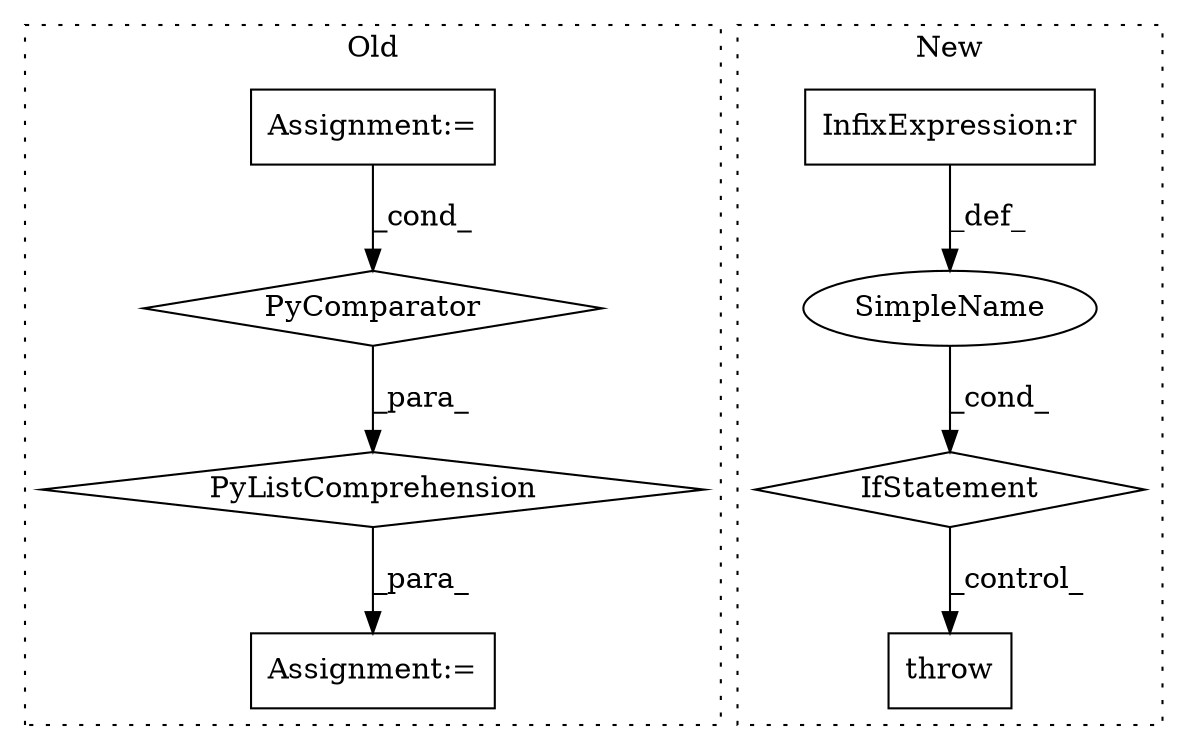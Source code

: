 digraph G {
subgraph cluster0 {
1 [label="PyListComprehension" a="109" s="3906" l="125" shape="diamond"];
3 [label="Assignment:=" a="7" s="3998" l="25" shape="box"];
6 [label="PyComparator" a="113" s="3998" l="25" shape="diamond"];
7 [label="Assignment:=" a="7" s="3894" l="12" shape="box"];
label = "Old";
style="dotted";
}
subgraph cluster1 {
2 [label="throw" a="53" s="3806" l="6" shape="box"];
4 [label="IfStatement" a="25" s="3784,3796" l="4,2" shape="diamond"];
5 [label="SimpleName" a="42" s="" l="" shape="ellipse"];
8 [label="InfixExpression:r" a="27" s="3790" l="4" shape="box"];
label = "New";
style="dotted";
}
1 -> 7 [label="_para_"];
3 -> 6 [label="_cond_"];
4 -> 2 [label="_control_"];
5 -> 4 [label="_cond_"];
6 -> 1 [label="_para_"];
8 -> 5 [label="_def_"];
}